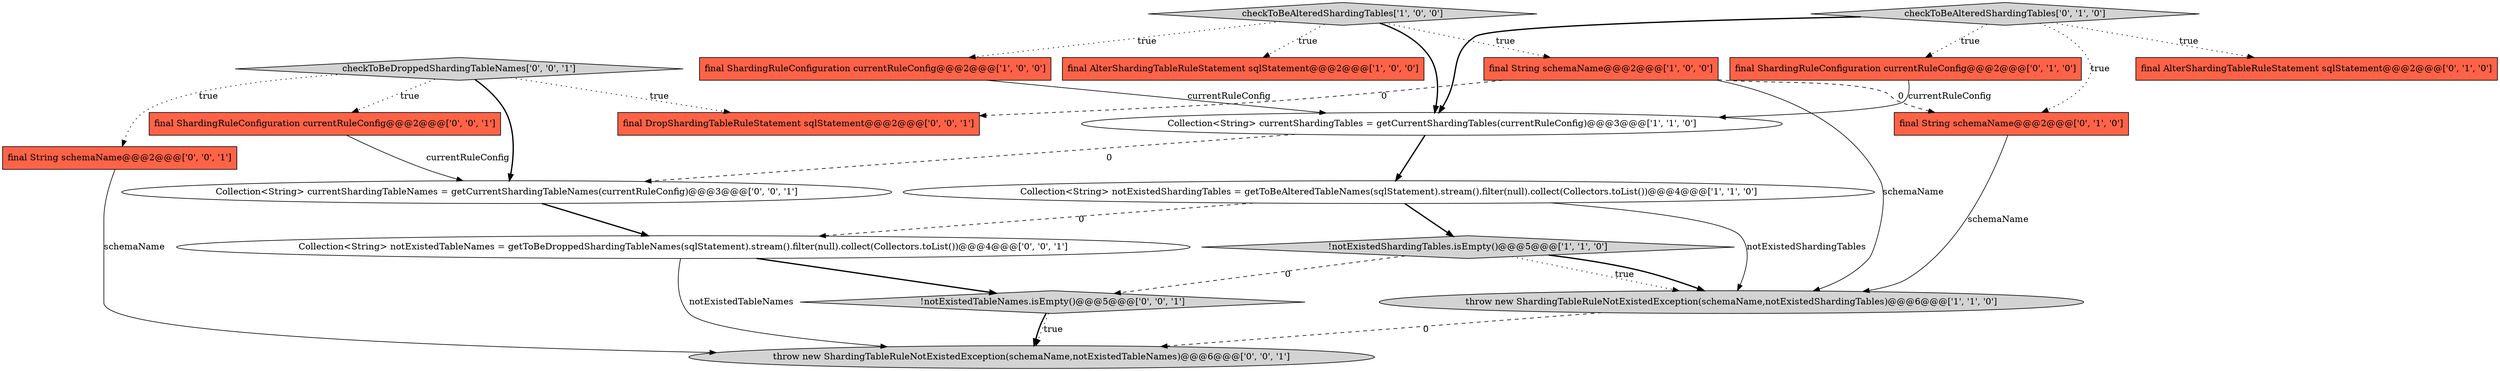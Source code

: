 digraph {
2 [style = filled, label = "final ShardingRuleConfiguration currentRuleConfig@@@2@@@['1', '0', '0']", fillcolor = tomato, shape = box image = "AAA0AAABBB1BBB"];
16 [style = filled, label = "final String schemaName@@@2@@@['0', '0', '1']", fillcolor = tomato, shape = box image = "AAA0AAABBB3BBB"];
14 [style = filled, label = "!notExistedTableNames.isEmpty()@@@5@@@['0', '0', '1']", fillcolor = lightgray, shape = diamond image = "AAA0AAABBB3BBB"];
15 [style = filled, label = "throw new ShardingTableRuleNotExistedException(schemaName,notExistedTableNames)@@@6@@@['0', '0', '1']", fillcolor = lightgray, shape = ellipse image = "AAA0AAABBB3BBB"];
19 [style = filled, label = "final DropShardingTableRuleStatement sqlStatement@@@2@@@['0', '0', '1']", fillcolor = tomato, shape = box image = "AAA0AAABBB3BBB"];
12 [style = filled, label = "checkToBeDroppedShardingTableNames['0', '0', '1']", fillcolor = lightgray, shape = diamond image = "AAA0AAABBB3BBB"];
6 [style = filled, label = "Collection<String> notExistedShardingTables = getToBeAlteredTableNames(sqlStatement).stream().filter(null).collect(Collectors.toList())@@@4@@@['1', '1', '0']", fillcolor = white, shape = ellipse image = "AAA0AAABBB1BBB"];
4 [style = filled, label = "Collection<String> currentShardingTables = getCurrentShardingTables(currentRuleConfig)@@@3@@@['1', '1', '0']", fillcolor = white, shape = ellipse image = "AAA0AAABBB1BBB"];
0 [style = filled, label = "!notExistedShardingTables.isEmpty()@@@5@@@['1', '1', '0']", fillcolor = lightgray, shape = diamond image = "AAA0AAABBB1BBB"];
13 [style = filled, label = "final ShardingRuleConfiguration currentRuleConfig@@@2@@@['0', '0', '1']", fillcolor = tomato, shape = box image = "AAA0AAABBB3BBB"];
1 [style = filled, label = "final AlterShardingTableRuleStatement sqlStatement@@@2@@@['1', '0', '0']", fillcolor = tomato, shape = box image = "AAA0AAABBB1BBB"];
5 [style = filled, label = "throw new ShardingTableRuleNotExistedException(schemaName,notExistedShardingTables)@@@6@@@['1', '1', '0']", fillcolor = lightgray, shape = ellipse image = "AAA0AAABBB1BBB"];
3 [style = filled, label = "final String schemaName@@@2@@@['1', '0', '0']", fillcolor = tomato, shape = box image = "AAA1AAABBB1BBB"];
9 [style = filled, label = "final ShardingRuleConfiguration currentRuleConfig@@@2@@@['0', '1', '0']", fillcolor = tomato, shape = box image = "AAA0AAABBB2BBB"];
10 [style = filled, label = "final String schemaName@@@2@@@['0', '1', '0']", fillcolor = tomato, shape = box image = "AAA1AAABBB2BBB"];
11 [style = filled, label = "checkToBeAlteredShardingTables['0', '1', '0']", fillcolor = lightgray, shape = diamond image = "AAA0AAABBB2BBB"];
8 [style = filled, label = "final AlterShardingTableRuleStatement sqlStatement@@@2@@@['0', '1', '0']", fillcolor = tomato, shape = box image = "AAA0AAABBB2BBB"];
17 [style = filled, label = "Collection<String> notExistedTableNames = getToBeDroppedShardingTableNames(sqlStatement).stream().filter(null).collect(Collectors.toList())@@@4@@@['0', '0', '1']", fillcolor = white, shape = ellipse image = "AAA0AAABBB3BBB"];
7 [style = filled, label = "checkToBeAlteredShardingTables['1', '0', '0']", fillcolor = lightgray, shape = diamond image = "AAA0AAABBB1BBB"];
18 [style = filled, label = "Collection<String> currentShardingTableNames = getCurrentShardingTableNames(currentRuleConfig)@@@3@@@['0', '0', '1']", fillcolor = white, shape = ellipse image = "AAA0AAABBB3BBB"];
4->18 [style = dashed, label="0"];
7->2 [style = dotted, label="true"];
10->5 [style = solid, label="schemaName"];
0->5 [style = dotted, label="true"];
17->15 [style = solid, label="notExistedTableNames"];
4->6 [style = bold, label=""];
11->10 [style = dotted, label="true"];
11->4 [style = bold, label=""];
18->17 [style = bold, label=""];
11->9 [style = dotted, label="true"];
6->17 [style = dashed, label="0"];
6->0 [style = bold, label=""];
7->4 [style = bold, label=""];
3->5 [style = solid, label="schemaName"];
9->4 [style = solid, label="currentRuleConfig"];
3->19 [style = dashed, label="0"];
0->14 [style = dashed, label="0"];
14->15 [style = dotted, label="true"];
12->13 [style = dotted, label="true"];
2->4 [style = solid, label="currentRuleConfig"];
13->18 [style = solid, label="currentRuleConfig"];
12->16 [style = dotted, label="true"];
12->19 [style = dotted, label="true"];
17->14 [style = bold, label=""];
7->3 [style = dotted, label="true"];
12->18 [style = bold, label=""];
6->5 [style = solid, label="notExistedShardingTables"];
11->8 [style = dotted, label="true"];
14->15 [style = bold, label=""];
3->10 [style = dashed, label="0"];
16->15 [style = solid, label="schemaName"];
7->1 [style = dotted, label="true"];
5->15 [style = dashed, label="0"];
0->5 [style = bold, label=""];
}
